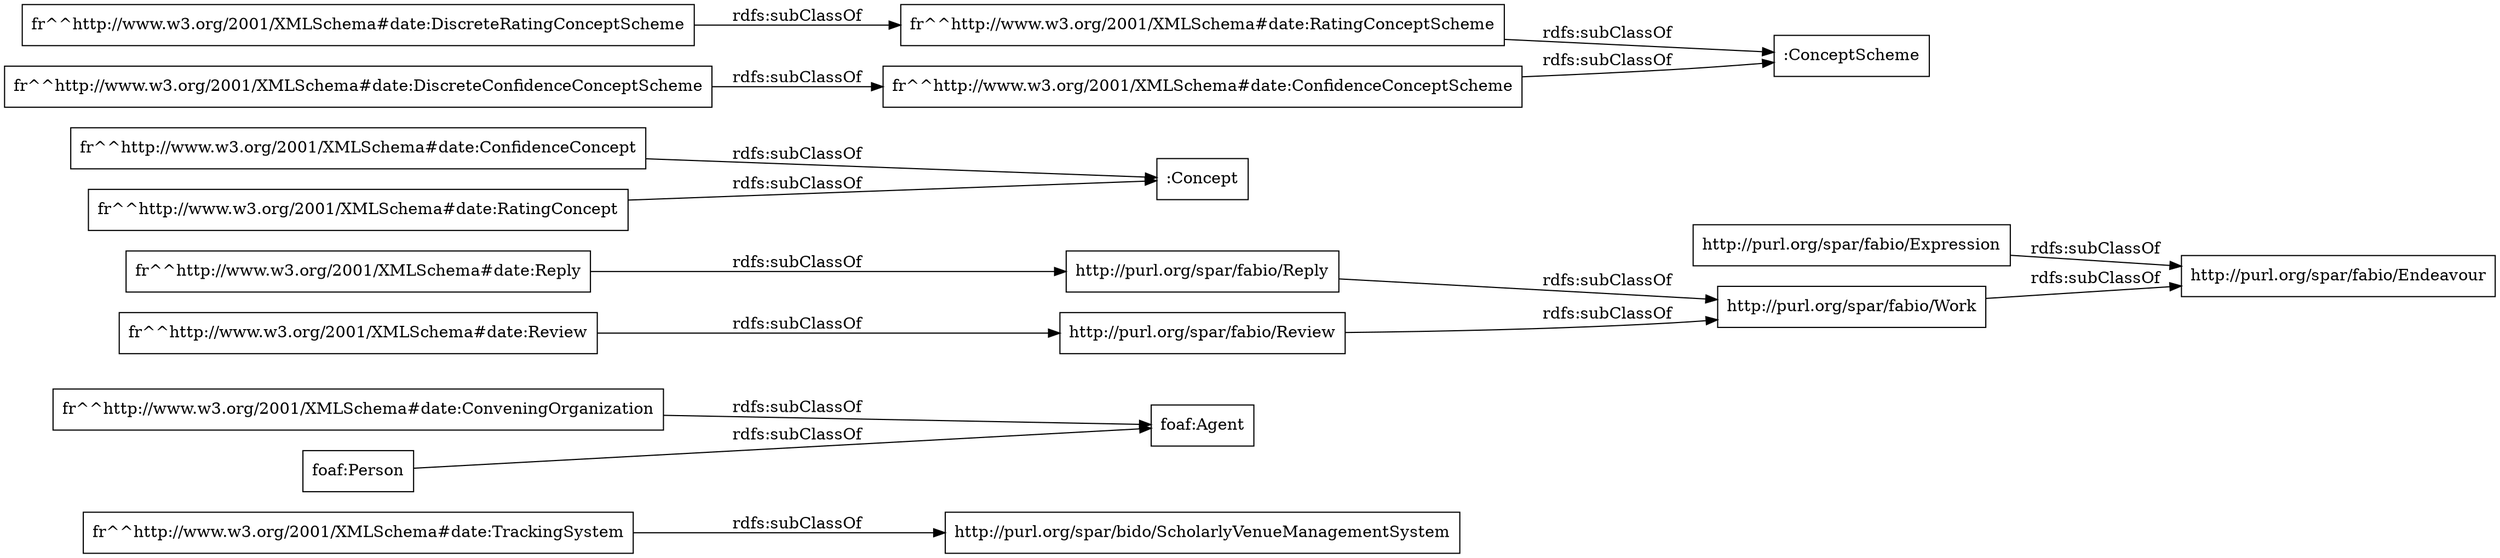 digraph ar2dtool_diagram { 
rankdir=LR;
size="1000"
node [shape = rectangle, color="black"]; "http://purl.org/spar/bido/ScholarlyVenueManagementSystem" "foaf:Agent" "http://purl.org/spar/fabio/Expression" "http://purl.org/spar/fabio/Work" "fr^^http://www.w3.org/2001/XMLSchema#date:ConfidenceConcept" "http://purl.org/spar/fabio/Endeavour" "fr^^http://www.w3.org/2001/XMLSchema#date:ConveningOrganization" "fr^^http://www.w3.org/2001/XMLSchema#date:ConfidenceConceptScheme" "fr^^http://www.w3.org/2001/XMLSchema#date:DiscreteConfidenceConceptScheme" ":ConceptScheme" "fr^^http://www.w3.org/2001/XMLSchema#date:Review" "fr^^http://www.w3.org/2001/XMLSchema#date:RatingConcept" "foaf:Person" "fr^^http://www.w3.org/2001/XMLSchema#date:DiscreteRatingConceptScheme" "http://purl.org/spar/fabio/Reply" "fr^^http://www.w3.org/2001/XMLSchema#date:TrackingSystem" "http://purl.org/spar/fabio/Review" "fr^^http://www.w3.org/2001/XMLSchema#date:RatingConceptScheme" "fr^^http://www.w3.org/2001/XMLSchema#date:Reply" ; /*classes style*/
	"http://purl.org/spar/fabio/Reply" -> "http://purl.org/spar/fabio/Work" [ label = "rdfs:subClassOf" ];
	"http://purl.org/spar/fabio/Expression" -> "http://purl.org/spar/fabio/Endeavour" [ label = "rdfs:subClassOf" ];
	"fr^^http://www.w3.org/2001/XMLSchema#date:RatingConceptScheme" -> ":ConceptScheme" [ label = "rdfs:subClassOf" ];
	"fr^^http://www.w3.org/2001/XMLSchema#date:ConfidenceConceptScheme" -> ":ConceptScheme" [ label = "rdfs:subClassOf" ];
	"fr^^http://www.w3.org/2001/XMLSchema#date:DiscreteRatingConceptScheme" -> "fr^^http://www.w3.org/2001/XMLSchema#date:RatingConceptScheme" [ label = "rdfs:subClassOf" ];
	"fr^^http://www.w3.org/2001/XMLSchema#date:ConfidenceConcept" -> ":Concept" [ label = "rdfs:subClassOf" ];
	"foaf:Person" -> "foaf:Agent" [ label = "rdfs:subClassOf" ];
	"fr^^http://www.w3.org/2001/XMLSchema#date:DiscreteConfidenceConceptScheme" -> "fr^^http://www.w3.org/2001/XMLSchema#date:ConfidenceConceptScheme" [ label = "rdfs:subClassOf" ];
	"fr^^http://www.w3.org/2001/XMLSchema#date:TrackingSystem" -> "http://purl.org/spar/bido/ScholarlyVenueManagementSystem" [ label = "rdfs:subClassOf" ];
	"http://purl.org/spar/fabio/Review" -> "http://purl.org/spar/fabio/Work" [ label = "rdfs:subClassOf" ];
	"fr^^http://www.w3.org/2001/XMLSchema#date:RatingConcept" -> ":Concept" [ label = "rdfs:subClassOf" ];
	"fr^^http://www.w3.org/2001/XMLSchema#date:ConveningOrganization" -> "foaf:Agent" [ label = "rdfs:subClassOf" ];
	"fr^^http://www.w3.org/2001/XMLSchema#date:Reply" -> "http://purl.org/spar/fabio/Reply" [ label = "rdfs:subClassOf" ];
	"http://purl.org/spar/fabio/Work" -> "http://purl.org/spar/fabio/Endeavour" [ label = "rdfs:subClassOf" ];
	"fr^^http://www.w3.org/2001/XMLSchema#date:Review" -> "http://purl.org/spar/fabio/Review" [ label = "rdfs:subClassOf" ];

}
